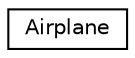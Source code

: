digraph "Graphical Class Hierarchy"
{
 // LATEX_PDF_SIZE
  edge [fontname="Helvetica",fontsize="10",labelfontname="Helvetica",labelfontsize="10"];
  node [fontname="Helvetica",fontsize="10",shape=record];
  rankdir="LR";
  Node0 [label="Airplane",height=0.2,width=0.4,color="black", fillcolor="white", style="filled",URL="$classAirplane.html",tooltip=" "];
}
